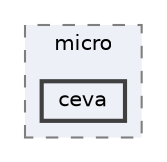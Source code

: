 digraph "Arduino/GetStartedWithMachineLearningOnArduino/tflite-micro-main/tensorflow/lite/micro/ceva"
{
 // LATEX_PDF_SIZE
  bgcolor="transparent";
  edge [fontname=Helvetica,fontsize=10,labelfontname=Helvetica,labelfontsize=10];
  node [fontname=Helvetica,fontsize=10,shape=box,height=0.2,width=0.4];
  compound=true
  subgraph clusterdir_b8cffeb19aff853b8801b5d330607df8 {
    graph [ bgcolor="#edf0f7", pencolor="grey50", label="micro", fontname=Helvetica,fontsize=10 style="filled,dashed", URL="dir_b8cffeb19aff853b8801b5d330607df8.html",tooltip=""]
  dir_9e78c5f681bd3a69f391c14fa84ab7ce [label="ceva", fillcolor="#edf0f7", color="grey25", style="filled,bold", URL="dir_9e78c5f681bd3a69f391c14fa84ab7ce.html",tooltip=""];
  }
}
